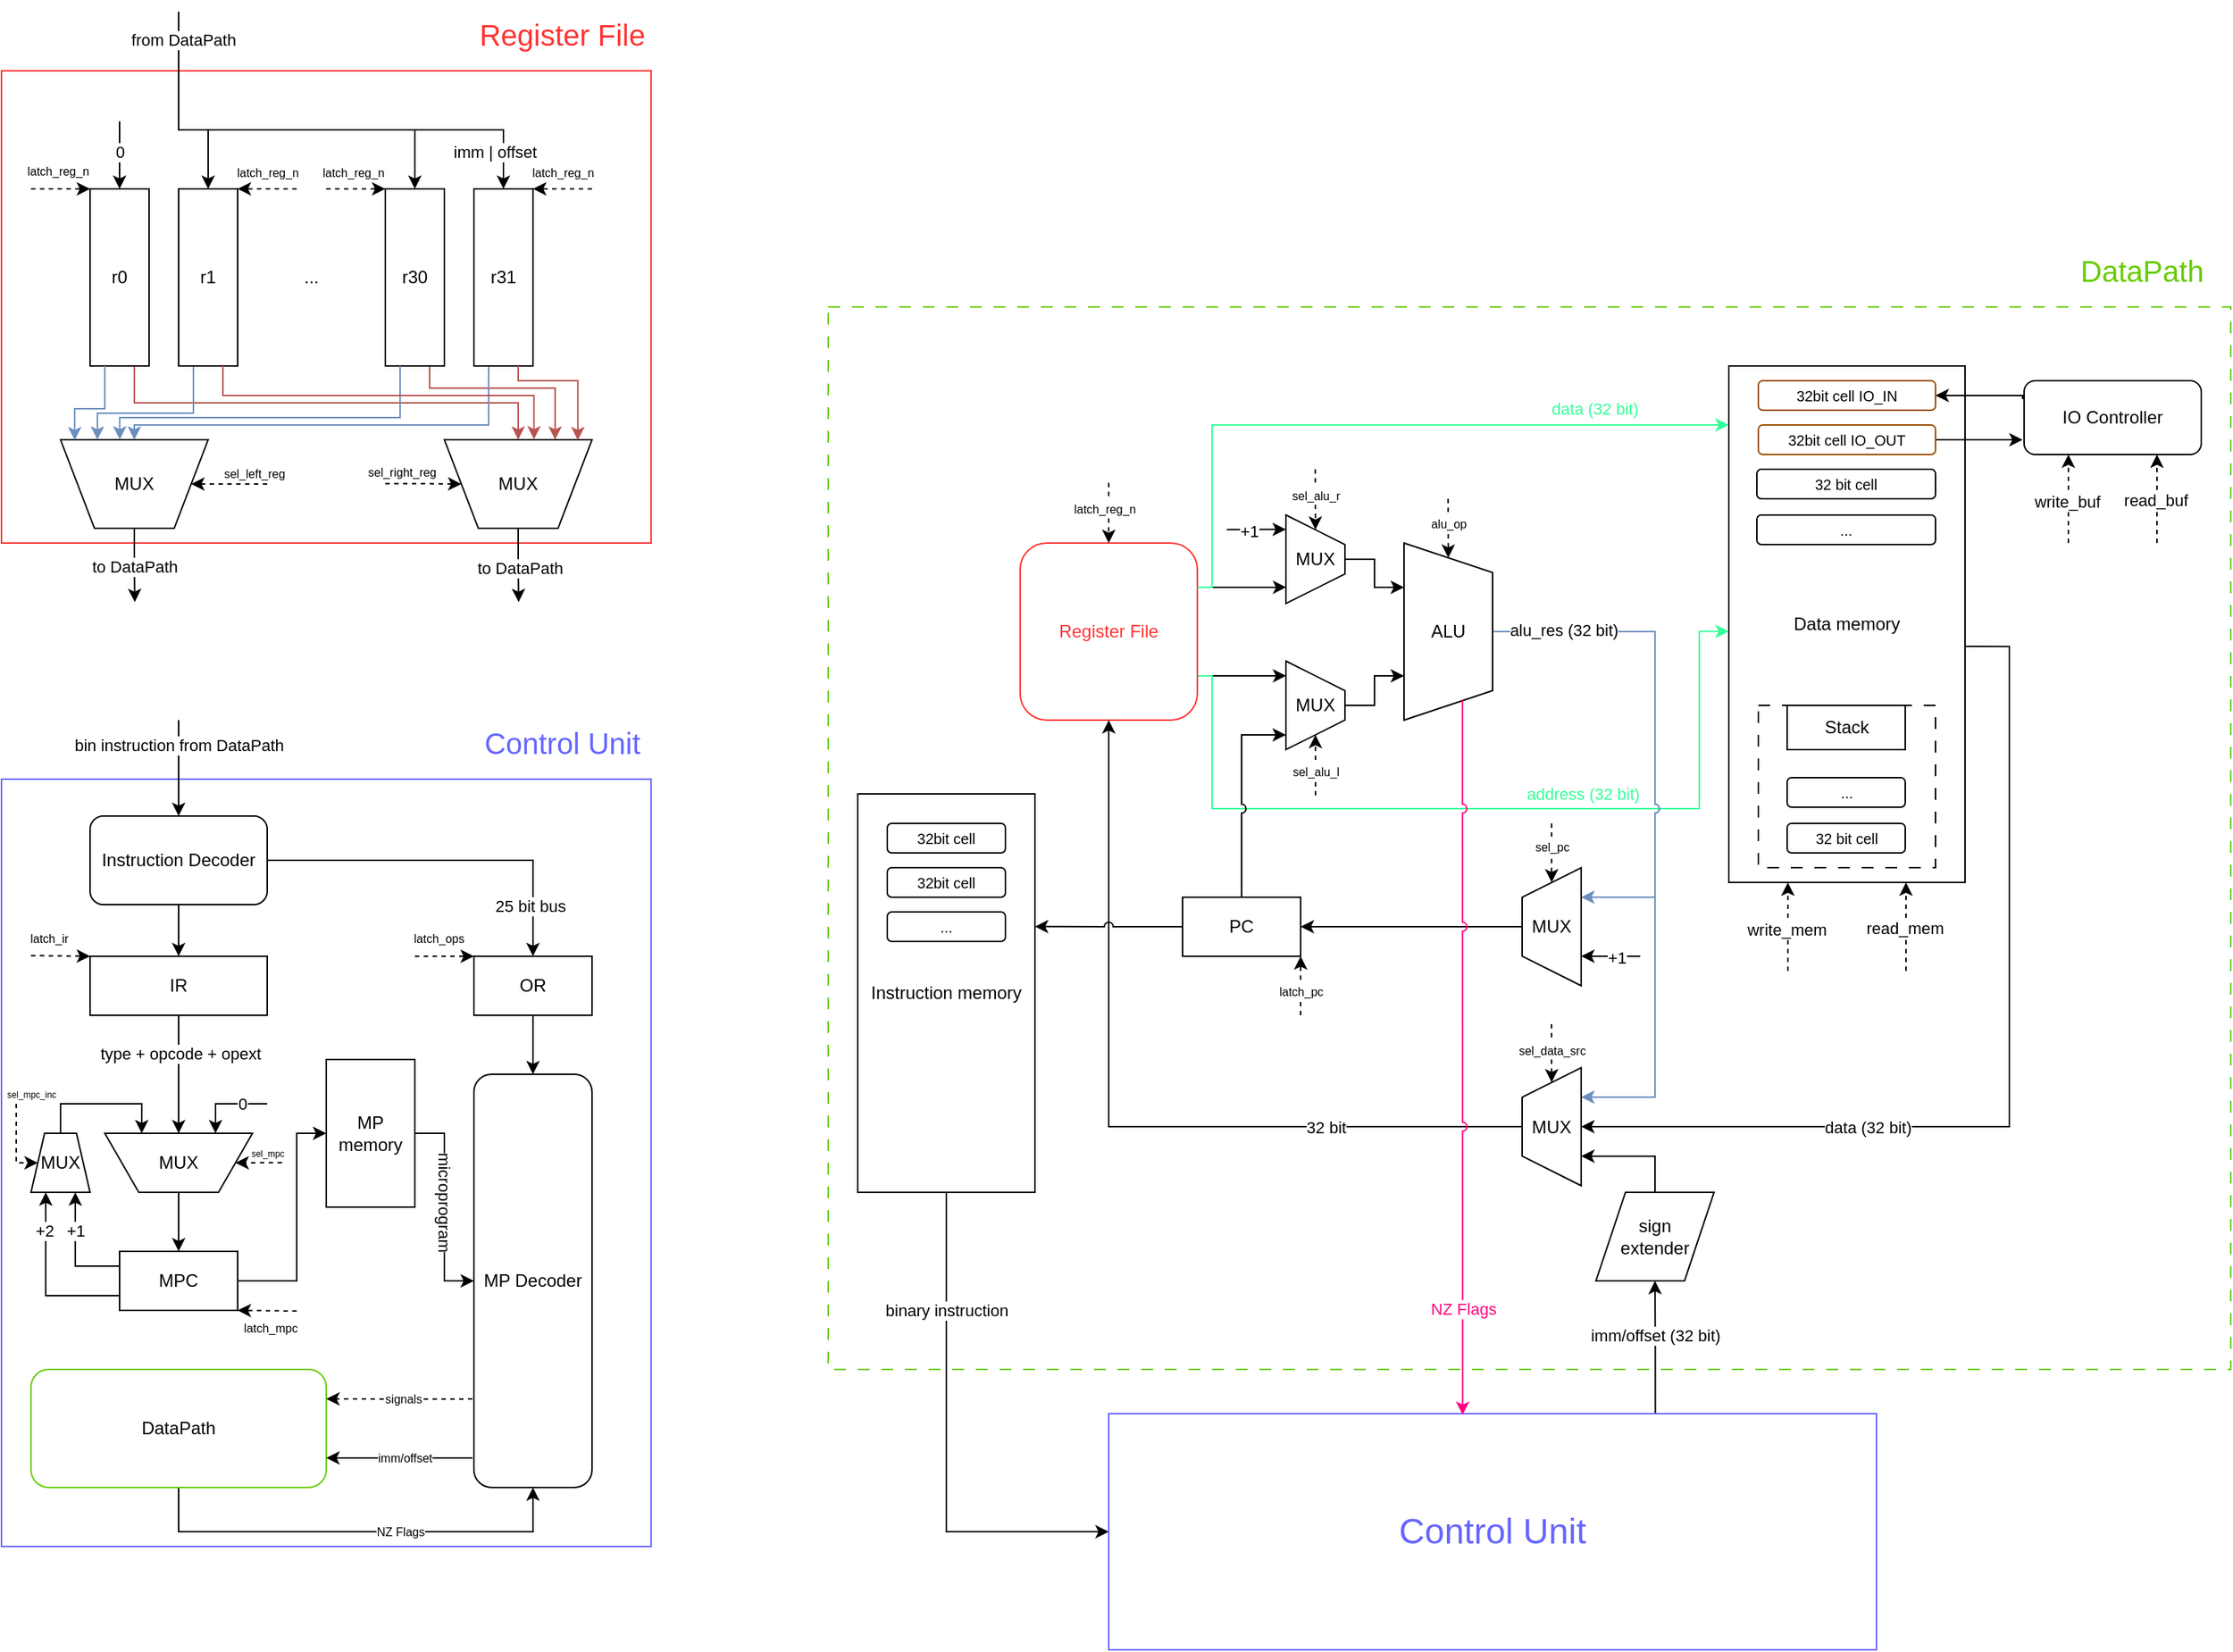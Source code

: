 <mxfile version="27.0.5">
  <diagram name="Страница — 1" id="z1fpUaOGZpdqGnygQPZb">
    <mxGraphModel dx="1226" dy="793" grid="1" gridSize="10" guides="1" tooltips="1" connect="1" arrows="1" fold="1" page="1" pageScale="1" pageWidth="827" pageHeight="1169" math="0" shadow="0">
      <root>
        <mxCell id="0" />
        <mxCell id="1" parent="0" />
        <mxCell id="oMzu2f3fphEvVEeA5ftE-1" value="" style="verticalLabelPosition=bottom;verticalAlign=top;html=1;shape=mxgraph.basic.rect;fillColor2=none;strokeWidth=1;size=30;indent=100;fillColor=none;strokeColor=#FF3333;movable=1;resizable=1;rotatable=1;deletable=1;editable=1;locked=0;connectable=1;" parent="1" vertex="1">
          <mxGeometry x="70" y="80" width="440" height="320" as="geometry" />
        </mxCell>
        <mxCell id="oMzu2f3fphEvVEeA5ftE-2" value="&lt;font style=&quot;font-size: 20px;&quot;&gt;Register File&lt;/font&gt;" style="text;html=1;align=center;verticalAlign=middle;whiteSpace=wrap;rounded=0;strokeColor=none;fontColor=#FF3333;" parent="1" vertex="1">
          <mxGeometry x="390" y="40" width="120" height="30" as="geometry" />
        </mxCell>
        <mxCell id="oMzu2f3fphEvVEeA5ftE-17" style="edgeStyle=orthogonalEdgeStyle;rounded=0;orthogonalLoop=1;jettySize=auto;html=1;entryX=0;entryY=0.5;entryDx=0;entryDy=0;" parent="1" source="oMzu2f3fphEvVEeA5ftE-1" target="oMzu2f3fphEvVEeA5ftE-3" edge="1">
          <mxGeometry relative="1" as="geometry">
            <Array as="points">
              <mxPoint x="160" y="110" />
              <mxPoint x="160" y="110" />
            </Array>
          </mxGeometry>
        </mxCell>
        <mxCell id="oMzu2f3fphEvVEeA5ftE-18" value="0" style="edgeLabel;html=1;align=center;verticalAlign=middle;resizable=0;points=[];" parent="oMzu2f3fphEvVEeA5ftE-17" vertex="1" connectable="0">
          <mxGeometry x="-0.134" relative="1" as="geometry">
            <mxPoint as="offset" />
          </mxGeometry>
        </mxCell>
        <mxCell id="oMzu2f3fphEvVEeA5ftE-34" style="edgeStyle=orthogonalEdgeStyle;rounded=0;orthogonalLoop=1;jettySize=auto;html=1;exitX=1;exitY=0.25;exitDx=0;exitDy=0;entryX=0.5;entryY=0;entryDx=0;entryDy=0;fillColor=#f8cecc;strokeColor=#b85450;" parent="1" source="oMzu2f3fphEvVEeA5ftE-3" target="oMzu2f3fphEvVEeA5ftE-7" edge="1">
          <mxGeometry relative="1" as="geometry">
            <Array as="points">
              <mxPoint x="160" y="305" />
              <mxPoint x="420" y="305" />
            </Array>
          </mxGeometry>
        </mxCell>
        <mxCell id="oMzu2f3fphEvVEeA5ftE-3" value="r0" style="rounded=0;whiteSpace=wrap;html=1;direction=south;" parent="1" vertex="1">
          <mxGeometry x="130" y="160" width="40" height="120" as="geometry" />
        </mxCell>
        <mxCell id="oMzu2f3fphEvVEeA5ftE-12" style="edgeStyle=orthogonalEdgeStyle;rounded=0;orthogonalLoop=1;jettySize=auto;html=1;entryX=0;entryY=0.5;entryDx=0;entryDy=0;" parent="1" target="oMzu2f3fphEvVEeA5ftE-4" edge="1">
          <mxGeometry relative="1" as="geometry">
            <mxPoint x="190" y="40" as="sourcePoint" />
            <Array as="points">
              <mxPoint x="190" y="120" />
              <mxPoint x="210" y="120" />
            </Array>
          </mxGeometry>
        </mxCell>
        <mxCell id="oMzu2f3fphEvVEeA5ftE-21" style="edgeStyle=orthogonalEdgeStyle;rounded=0;orthogonalLoop=1;jettySize=auto;html=1;exitX=1;exitY=0.75;exitDx=0;exitDy=0;entryX=0.25;entryY=0;entryDx=0;entryDy=0;fillColor=#dae8fc;strokeColor=#6c8ebf;" parent="1" source="oMzu2f3fphEvVEeA5ftE-4" target="oMzu2f3fphEvVEeA5ftE-6" edge="1">
          <mxGeometry relative="1" as="geometry">
            <mxPoint x="230" y="298" as="sourcePoint" />
            <mxPoint x="135" y="348" as="targetPoint" />
            <Array as="points">
              <mxPoint x="200" y="312" />
              <mxPoint x="135" y="312" />
            </Array>
          </mxGeometry>
        </mxCell>
        <mxCell id="oMzu2f3fphEvVEeA5ftE-4" value="r1" style="rounded=0;whiteSpace=wrap;html=1;direction=south;" parent="1" vertex="1">
          <mxGeometry x="190" y="160" width="40" height="120" as="geometry" />
        </mxCell>
        <mxCell id="oMzu2f3fphEvVEeA5ftE-13" style="edgeStyle=orthogonalEdgeStyle;rounded=0;orthogonalLoop=1;jettySize=auto;html=1;entryX=0;entryY=0.5;entryDx=0;entryDy=0;" parent="1" target="oMzu2f3fphEvVEeA5ftE-5" edge="1">
          <mxGeometry relative="1" as="geometry">
            <mxPoint x="190" y="40" as="sourcePoint" />
            <Array as="points">
              <mxPoint x="190" y="40" />
              <mxPoint x="190" y="120" />
              <mxPoint x="350" y="120" />
            </Array>
          </mxGeometry>
        </mxCell>
        <mxCell id="oMzu2f3fphEvVEeA5ftE-31" style="edgeStyle=orthogonalEdgeStyle;rounded=0;orthogonalLoop=1;jettySize=auto;html=1;exitX=1;exitY=0.25;exitDx=0;exitDy=0;entryX=0.75;entryY=0;entryDx=0;entryDy=0;fillColor=#f8cecc;strokeColor=#b85450;" parent="1" source="oMzu2f3fphEvVEeA5ftE-5" target="oMzu2f3fphEvVEeA5ftE-7" edge="1">
          <mxGeometry relative="1" as="geometry">
            <mxPoint x="350" y="275" as="sourcePoint" />
            <mxPoint x="445" y="325" as="targetPoint" />
            <Array as="points">
              <mxPoint x="360" y="295" />
              <mxPoint x="445" y="295" />
            </Array>
          </mxGeometry>
        </mxCell>
        <mxCell id="oMzu2f3fphEvVEeA5ftE-5" value="r30" style="rounded=0;whiteSpace=wrap;html=1;direction=south;" parent="1" vertex="1">
          <mxGeometry x="330" y="160" width="40" height="120" as="geometry" />
        </mxCell>
        <mxCell id="oMzu2f3fphEvVEeA5ftE-36" style="edgeStyle=orthogonalEdgeStyle;rounded=0;orthogonalLoop=1;jettySize=auto;html=1;exitX=0.5;exitY=1;exitDx=0;exitDy=0;" parent="1" source="oMzu2f3fphEvVEeA5ftE-6" edge="1">
          <mxGeometry relative="1" as="geometry">
            <mxPoint x="160.31" y="440" as="targetPoint" />
          </mxGeometry>
        </mxCell>
        <mxCell id="oMzu2f3fphEvVEeA5ftE-38" value="to DataPath" style="edgeLabel;html=1;align=center;verticalAlign=middle;resizable=0;points=[];" parent="oMzu2f3fphEvVEeA5ftE-36" vertex="1" connectable="0">
          <mxGeometry x="-0.131" relative="1" as="geometry">
            <mxPoint y="4" as="offset" />
          </mxGeometry>
        </mxCell>
        <mxCell id="oMzu2f3fphEvVEeA5ftE-40" style="edgeStyle=orthogonalEdgeStyle;rounded=0;orthogonalLoop=1;jettySize=auto;html=1;exitX=1;exitY=0.5;exitDx=0;exitDy=0;entryX=1;entryY=0.5;entryDx=0;entryDy=0;" parent="1" source="oMzu2f3fphEvVEeA5ftE-6" target="oMzu2f3fphEvVEeA5ftE-6" edge="1">
          <mxGeometry relative="1" as="geometry">
            <Array as="points" />
          </mxGeometry>
        </mxCell>
        <mxCell id="oMzu2f3fphEvVEeA5ftE-41" style="edgeStyle=orthogonalEdgeStyle;rounded=0;orthogonalLoop=1;jettySize=auto;html=1;exitX=0.409;exitY=0.875;exitDx=0;exitDy=0;entryX=1;entryY=0.5;entryDx=0;entryDy=0;exitPerimeter=0;dashed=1;" parent="1" source="oMzu2f3fphEvVEeA5ftE-1" target="oMzu2f3fphEvVEeA5ftE-6" edge="1">
          <mxGeometry relative="1" as="geometry">
            <mxPoint x="230" y="360" as="sourcePoint" />
            <Array as="points">
              <mxPoint x="230" y="360" />
              <mxPoint x="230" y="360" />
            </Array>
          </mxGeometry>
        </mxCell>
        <mxCell id="oMzu2f3fphEvVEeA5ftE-43" value="&lt;font style=&quot;font-size: 8px;&quot;&gt;sel_left_reg&lt;/font&gt;" style="edgeLabel;html=1;align=center;verticalAlign=middle;resizable=0;points=[];" parent="oMzu2f3fphEvVEeA5ftE-41" vertex="1" connectable="0">
          <mxGeometry x="-0.631" y="-2" relative="1" as="geometry">
            <mxPoint y="-6" as="offset" />
          </mxGeometry>
        </mxCell>
        <mxCell id="oMzu2f3fphEvVEeA5ftE-6" value="MUX" style="verticalLabelPosition=middle;verticalAlign=middle;html=1;shape=trapezoid;perimeter=trapezoidPerimeter;whiteSpace=wrap;size=0.23;arcSize=10;flipV=1;labelPosition=center;align=center;" parent="1" vertex="1">
          <mxGeometry x="110" y="330" width="100" height="60" as="geometry" />
        </mxCell>
        <mxCell id="oMzu2f3fphEvVEeA5ftE-37" style="edgeStyle=orthogonalEdgeStyle;rounded=0;orthogonalLoop=1;jettySize=auto;html=1;exitX=0.5;exitY=1;exitDx=0;exitDy=0;" parent="1" source="oMzu2f3fphEvVEeA5ftE-7" edge="1">
          <mxGeometry relative="1" as="geometry">
            <mxPoint x="420.31" y="440" as="targetPoint" />
          </mxGeometry>
        </mxCell>
        <mxCell id="oMzu2f3fphEvVEeA5ftE-39" value="to DataPath" style="edgeLabel;html=1;align=center;verticalAlign=middle;resizable=0;points=[];" parent="oMzu2f3fphEvVEeA5ftE-37" vertex="1" connectable="0">
          <mxGeometry x="-0.348" y="1" relative="1" as="geometry">
            <mxPoint y="10" as="offset" />
          </mxGeometry>
        </mxCell>
        <mxCell id="oMzu2f3fphEvVEeA5ftE-7" value="MUX" style="verticalLabelPosition=middle;verticalAlign=middle;html=1;shape=trapezoid;perimeter=trapezoidPerimeter;whiteSpace=wrap;size=0.23;arcSize=10;flipV=1;labelPosition=center;align=center;" parent="1" vertex="1">
          <mxGeometry x="370" y="330" width="100" height="60" as="geometry" />
        </mxCell>
        <mxCell id="oMzu2f3fphEvVEeA5ftE-8" value="..." style="text;html=1;align=center;verticalAlign=middle;whiteSpace=wrap;rounded=0;" parent="1" vertex="1">
          <mxGeometry x="260" y="200" width="40" height="40" as="geometry" />
        </mxCell>
        <mxCell id="oMzu2f3fphEvVEeA5ftE-16" style="edgeStyle=orthogonalEdgeStyle;rounded=0;orthogonalLoop=1;jettySize=auto;html=1;entryX=0;entryY=0.5;entryDx=0;entryDy=0;" parent="1" target="oMzu2f3fphEvVEeA5ftE-15" edge="1">
          <mxGeometry relative="1" as="geometry">
            <mxPoint x="190" y="40" as="sourcePoint" />
            <Array as="points">
              <mxPoint x="190" y="40" />
              <mxPoint x="190" y="120" />
              <mxPoint x="410" y="120" />
            </Array>
          </mxGeometry>
        </mxCell>
        <mxCell id="oMzu2f3fphEvVEeA5ftE-19" value="from DataPath" style="edgeLabel;html=1;align=center;verticalAlign=middle;resizable=0;points=[];" parent="oMzu2f3fphEvVEeA5ftE-16" vertex="1" connectable="0">
          <mxGeometry x="-0.889" y="3" relative="1" as="geometry">
            <mxPoint as="offset" />
          </mxGeometry>
        </mxCell>
        <mxCell id="oMzu2f3fphEvVEeA5ftE-35" value="imm | offset" style="edgeLabel;html=1;align=center;verticalAlign=middle;resizable=0;points=[];" parent="oMzu2f3fphEvVEeA5ftE-16" vertex="1" connectable="0">
          <mxGeometry x="0.858" y="1" relative="1" as="geometry">
            <mxPoint x="-7" y="-1" as="offset" />
          </mxGeometry>
        </mxCell>
        <mxCell id="oMzu2f3fphEvVEeA5ftE-23" style="edgeStyle=orthogonalEdgeStyle;rounded=0;orthogonalLoop=1;jettySize=auto;html=1;exitX=1;exitY=0.75;exitDx=0;exitDy=0;entryX=0.5;entryY=0;entryDx=0;entryDy=0;fillColor=#dae8fc;strokeColor=#6c8ebf;" parent="1" source="oMzu2f3fphEvVEeA5ftE-15" target="oMzu2f3fphEvVEeA5ftE-6" edge="1">
          <mxGeometry relative="1" as="geometry">
            <Array as="points">
              <mxPoint x="400" y="320" />
              <mxPoint x="160" y="320" />
            </Array>
          </mxGeometry>
        </mxCell>
        <mxCell id="oMzu2f3fphEvVEeA5ftE-15" value="r31" style="rounded=0;whiteSpace=wrap;html=1;direction=south;" parent="1" vertex="1">
          <mxGeometry x="390" y="160" width="40" height="120" as="geometry" />
        </mxCell>
        <mxCell id="oMzu2f3fphEvVEeA5ftE-20" style="edgeStyle=orthogonalEdgeStyle;rounded=0;orthogonalLoop=1;jettySize=auto;html=1;exitX=1;exitY=0.75;exitDx=0;exitDy=0;entryX=0.096;entryY=0.994;entryDx=0;entryDy=0;entryPerimeter=0;fillColor=#dae8fc;strokeColor=#6c8ebf;" parent="1" source="oMzu2f3fphEvVEeA5ftE-3" target="oMzu2f3fphEvVEeA5ftE-6" edge="1">
          <mxGeometry relative="1" as="geometry">
            <mxPoint x="170" y="299" as="sourcePoint" />
            <mxPoint x="119.8" y="349.48" as="targetPoint" />
            <Array as="points">
              <mxPoint x="140" y="309" />
              <mxPoint x="120" y="309" />
            </Array>
          </mxGeometry>
        </mxCell>
        <mxCell id="oMzu2f3fphEvVEeA5ftE-22" style="edgeStyle=orthogonalEdgeStyle;rounded=0;orthogonalLoop=1;jettySize=auto;html=1;entryX=0.401;entryY=1.003;entryDx=0;entryDy=0;entryPerimeter=0;fillColor=#dae8fc;strokeColor=#6c8ebf;" parent="1" target="oMzu2f3fphEvVEeA5ftE-6" edge="1">
          <mxGeometry relative="1" as="geometry">
            <mxPoint x="340" y="280" as="sourcePoint" />
            <mxPoint x="150.1" y="338" as="targetPoint" />
            <Array as="points">
              <mxPoint x="340" y="280" />
              <mxPoint x="340" y="315" />
              <mxPoint x="150" y="315" />
            </Array>
          </mxGeometry>
        </mxCell>
        <mxCell id="oMzu2f3fphEvVEeA5ftE-30" style="edgeStyle=orthogonalEdgeStyle;rounded=0;orthogonalLoop=1;jettySize=auto;html=1;exitX=1;exitY=0.25;exitDx=0;exitDy=0;entryX=0.904;entryY=0.994;entryDx=0;entryDy=0;entryPerimeter=0;fillColor=#f8cecc;strokeColor=#b85450;" parent="1" source="oMzu2f3fphEvVEeA5ftE-15" target="oMzu2f3fphEvVEeA5ftE-7" edge="1">
          <mxGeometry relative="1" as="geometry">
            <Array as="points">
              <mxPoint x="420" y="290" />
              <mxPoint x="460" y="290" />
            </Array>
          </mxGeometry>
        </mxCell>
        <mxCell id="oMzu2f3fphEvVEeA5ftE-33" style="edgeStyle=orthogonalEdgeStyle;rounded=0;orthogonalLoop=1;jettySize=auto;html=1;exitX=1;exitY=0.25;exitDx=0;exitDy=0;entryX=0.607;entryY=1.004;entryDx=0;entryDy=0;entryPerimeter=0;fillColor=#f8cecc;strokeColor=#b85450;" parent="1" source="oMzu2f3fphEvVEeA5ftE-4" edge="1">
          <mxGeometry relative="1" as="geometry">
            <mxPoint x="230" y="280.0" as="sourcePoint" />
            <mxPoint x="430.7" y="329.76" as="targetPoint" />
            <Array as="points">
              <mxPoint x="220" y="300" />
              <mxPoint x="431" y="300" />
            </Array>
          </mxGeometry>
        </mxCell>
        <mxCell id="oMzu2f3fphEvVEeA5ftE-42" style="edgeStyle=orthogonalEdgeStyle;rounded=0;orthogonalLoop=1;jettySize=auto;html=1;exitX=0;exitY=0.5;exitDx=0;exitDy=0;entryX=0;entryY=0.5;entryDx=0;entryDy=0;dashed=1;" parent="1" target="oMzu2f3fphEvVEeA5ftE-7" edge="1">
          <mxGeometry relative="1" as="geometry">
            <mxPoint x="330" y="359.8" as="sourcePoint" />
            <mxPoint x="381" y="359.8" as="targetPoint" />
            <Array as="points">
              <mxPoint x="360" y="360" />
            </Array>
          </mxGeometry>
        </mxCell>
        <mxCell id="oMzu2f3fphEvVEeA5ftE-44" value="&lt;font style=&quot;font-size: 8px;&quot;&gt;sel_right_reg&lt;/font&gt;" style="edgeLabel;html=1;align=center;verticalAlign=middle;resizable=0;points=[];" parent="oMzu2f3fphEvVEeA5ftE-42" vertex="1" connectable="0">
          <mxGeometry x="0.013" y="-2" relative="1" as="geometry">
            <mxPoint x="-15" y="-11" as="offset" />
          </mxGeometry>
        </mxCell>
        <mxCell id="oMzu2f3fphEvVEeA5ftE-46" value="" style="endArrow=classic;html=1;rounded=0;entryX=0;entryY=1;entryDx=0;entryDy=0;dashed=1;" parent="1" target="oMzu2f3fphEvVEeA5ftE-3" edge="1">
          <mxGeometry width="50" height="50" relative="1" as="geometry">
            <mxPoint x="90" y="160" as="sourcePoint" />
            <mxPoint x="130" y="160" as="targetPoint" />
          </mxGeometry>
        </mxCell>
        <mxCell id="oMzu2f3fphEvVEeA5ftE-47" value="&lt;font style=&quot;font-size: 8px;&quot;&gt;latch_reg_n&lt;/font&gt;" style="edgeLabel;html=1;align=center;verticalAlign=middle;resizable=0;points=[];" parent="oMzu2f3fphEvVEeA5ftE-46" vertex="1" connectable="0">
          <mxGeometry x="0.053" relative="1" as="geometry">
            <mxPoint x="-3" y="-13" as="offset" />
          </mxGeometry>
        </mxCell>
        <mxCell id="oMzu2f3fphEvVEeA5ftE-48" value="" style="endArrow=classic;html=1;rounded=0;dashed=1;entryX=0;entryY=0;entryDx=0;entryDy=0;" parent="1" target="oMzu2f3fphEvVEeA5ftE-4" edge="1">
          <mxGeometry width="50" height="50" relative="1" as="geometry">
            <mxPoint x="270" y="160" as="sourcePoint" />
            <mxPoint x="250" y="159.52" as="targetPoint" />
          </mxGeometry>
        </mxCell>
        <mxCell id="oMzu2f3fphEvVEeA5ftE-49" value="&lt;font style=&quot;font-size: 8px;&quot;&gt;latch_reg_n&lt;/font&gt;" style="edgeLabel;html=1;align=center;verticalAlign=middle;resizable=0;points=[];" parent="oMzu2f3fphEvVEeA5ftE-48" vertex="1" connectable="0">
          <mxGeometry x="0.053" relative="1" as="geometry">
            <mxPoint x="1" y="-12" as="offset" />
          </mxGeometry>
        </mxCell>
        <mxCell id="oMzu2f3fphEvVEeA5ftE-52" value="" style="endArrow=classic;html=1;rounded=0;entryX=0;entryY=1;entryDx=0;entryDy=0;dashed=1;" parent="1" target="oMzu2f3fphEvVEeA5ftE-5" edge="1">
          <mxGeometry width="50" height="50" relative="1" as="geometry">
            <mxPoint x="290" y="160" as="sourcePoint" />
            <mxPoint x="330" y="160" as="targetPoint" />
          </mxGeometry>
        </mxCell>
        <mxCell id="oMzu2f3fphEvVEeA5ftE-53" value="&lt;font style=&quot;font-size: 8px;&quot;&gt;latch_reg_n&lt;/font&gt;" style="edgeLabel;html=1;align=center;verticalAlign=middle;resizable=0;points=[];" parent="oMzu2f3fphEvVEeA5ftE-52" vertex="1" connectable="0">
          <mxGeometry x="0.053" relative="1" as="geometry">
            <mxPoint x="-3" y="-12" as="offset" />
          </mxGeometry>
        </mxCell>
        <mxCell id="oMzu2f3fphEvVEeA5ftE-54" value="" style="endArrow=classic;html=1;rounded=0;dashed=1;entryX=0;entryY=0;entryDx=0;entryDy=0;" parent="1" target="oMzu2f3fphEvVEeA5ftE-15" edge="1">
          <mxGeometry width="50" height="50" relative="1" as="geometry">
            <mxPoint x="470" y="160" as="sourcePoint" />
            <mxPoint x="430" y="160" as="targetPoint" />
          </mxGeometry>
        </mxCell>
        <mxCell id="oMzu2f3fphEvVEeA5ftE-55" value="&lt;font style=&quot;font-size: 8px;&quot;&gt;latch_reg_n&lt;/font&gt;" style="edgeLabel;html=1;align=center;verticalAlign=middle;resizable=0;points=[];" parent="oMzu2f3fphEvVEeA5ftE-54" vertex="1" connectable="0">
          <mxGeometry x="0.053" relative="1" as="geometry">
            <mxPoint x="1" y="-12" as="offset" />
          </mxGeometry>
        </mxCell>
        <mxCell id="oMzu2f3fphEvVEeA5ftE-56" value="" style="rounded=0;whiteSpace=wrap;html=1;fillColor=none;strokeColor=#6666FF;movable=1;resizable=1;rotatable=1;deletable=1;editable=1;locked=0;connectable=1;" parent="1" vertex="1">
          <mxGeometry x="70" y="560" width="440" height="520" as="geometry" />
        </mxCell>
        <mxCell id="oMzu2f3fphEvVEeA5ftE-57" value="&lt;font style=&quot;color: rgb(102, 102, 255); font-size: 20px;&quot;&gt;Control Unit&lt;/font&gt;" style="text;html=1;align=center;verticalAlign=middle;whiteSpace=wrap;rounded=0;" parent="1" vertex="1">
          <mxGeometry x="390" y="520" width="120" height="30" as="geometry" />
        </mxCell>
        <mxCell id="oMzu2f3fphEvVEeA5ftE-61" style="edgeStyle=orthogonalEdgeStyle;rounded=0;orthogonalLoop=1;jettySize=auto;html=1;exitX=1;exitY=0.5;exitDx=0;exitDy=0;entryX=0.5;entryY=0;entryDx=0;entryDy=0;" parent="1" source="oMzu2f3fphEvVEeA5ftE-58" target="oMzu2f3fphEvVEeA5ftE-60" edge="1">
          <mxGeometry relative="1" as="geometry" />
        </mxCell>
        <mxCell id="oMzu2f3fphEvVEeA5ftE-63" value="25 bit bus" style="edgeLabel;html=1;align=center;verticalAlign=middle;resizable=0;points=[];" parent="oMzu2f3fphEvVEeA5ftE-61" vertex="1" connectable="0">
          <mxGeometry x="0.176" y="-2" relative="1" as="geometry">
            <mxPoint x="34" y="29" as="offset" />
          </mxGeometry>
        </mxCell>
        <mxCell id="oMzu2f3fphEvVEeA5ftE-62" style="edgeStyle=orthogonalEdgeStyle;rounded=0;orthogonalLoop=1;jettySize=auto;html=1;exitX=0.5;exitY=1;exitDx=0;exitDy=0;entryX=0.5;entryY=0;entryDx=0;entryDy=0;" parent="1" source="oMzu2f3fphEvVEeA5ftE-58" target="oMzu2f3fphEvVEeA5ftE-59" edge="1">
          <mxGeometry relative="1" as="geometry" />
        </mxCell>
        <mxCell id="oMzu2f3fphEvVEeA5ftE-72" style="edgeStyle=orthogonalEdgeStyle;rounded=0;orthogonalLoop=1;jettySize=auto;html=1;exitX=0.5;exitY=0;exitDx=0;exitDy=0;entryX=0.5;entryY=0;entryDx=0;entryDy=0;" parent="1" target="oMzu2f3fphEvVEeA5ftE-58" edge="1">
          <mxGeometry relative="1" as="geometry">
            <mxPoint x="190" y="520" as="sourcePoint" />
            <Array as="points">
              <mxPoint x="190" y="560" />
              <mxPoint x="190" y="560" />
            </Array>
          </mxGeometry>
        </mxCell>
        <mxCell id="oMzu2f3fphEvVEeA5ftE-73" value="bin instruction from DataPath" style="edgeLabel;html=1;align=center;verticalAlign=middle;resizable=0;points=[];" parent="oMzu2f3fphEvVEeA5ftE-72" vertex="1" connectable="0">
          <mxGeometry x="-0.491" relative="1" as="geometry">
            <mxPoint as="offset" />
          </mxGeometry>
        </mxCell>
        <mxCell id="oMzu2f3fphEvVEeA5ftE-58" value="Instruction Decoder" style="rounded=1;whiteSpace=wrap;html=1;" parent="1" vertex="1">
          <mxGeometry x="130" y="585" width="120" height="60" as="geometry" />
        </mxCell>
        <mxCell id="oMzu2f3fphEvVEeA5ftE-67" style="edgeStyle=orthogonalEdgeStyle;rounded=0;orthogonalLoop=1;jettySize=auto;html=1;exitX=0.5;exitY=1;exitDx=0;exitDy=0;entryX=0.5;entryY=0;entryDx=0;entryDy=0;" parent="1" source="oMzu2f3fphEvVEeA5ftE-59" target="oMzu2f3fphEvVEeA5ftE-66" edge="1">
          <mxGeometry relative="1" as="geometry" />
        </mxCell>
        <mxCell id="oMzu2f3fphEvVEeA5ftE-68" value="type + opcode + opext" style="edgeLabel;html=1;align=center;verticalAlign=middle;resizable=0;points=[];" parent="oMzu2f3fphEvVEeA5ftE-67" vertex="1" connectable="0">
          <mxGeometry x="-0.036" y="1" relative="1" as="geometry">
            <mxPoint y="-13" as="offset" />
          </mxGeometry>
        </mxCell>
        <mxCell id="oMzu2f3fphEvVEeA5ftE-59" value="IR" style="rounded=0;whiteSpace=wrap;html=1;" parent="1" vertex="1">
          <mxGeometry x="130" y="680" width="120" height="40" as="geometry" />
        </mxCell>
        <mxCell id="oMzu2f3fphEvVEeA5ftE-88" style="edgeStyle=orthogonalEdgeStyle;rounded=0;orthogonalLoop=1;jettySize=auto;html=1;exitX=0.5;exitY=1;exitDx=0;exitDy=0;entryX=0.5;entryY=0;entryDx=0;entryDy=0;" parent="1" source="oMzu2f3fphEvVEeA5ftE-60" target="oMzu2f3fphEvVEeA5ftE-85" edge="1">
          <mxGeometry relative="1" as="geometry" />
        </mxCell>
        <mxCell id="oMzu2f3fphEvVEeA5ftE-60" value="OR" style="rounded=0;whiteSpace=wrap;html=1;" parent="1" vertex="1">
          <mxGeometry x="390" y="680" width="80" height="40" as="geometry" />
        </mxCell>
        <mxCell id="oMzu2f3fphEvVEeA5ftE-78" style="edgeStyle=orthogonalEdgeStyle;rounded=0;orthogonalLoop=1;jettySize=auto;html=1;exitX=0.5;exitY=1;exitDx=0;exitDy=0;entryX=0.5;entryY=0;entryDx=0;entryDy=0;" parent="1" source="oMzu2f3fphEvVEeA5ftE-66" target="oMzu2f3fphEvVEeA5ftE-77" edge="1">
          <mxGeometry relative="1" as="geometry" />
        </mxCell>
        <mxCell id="oMzu2f3fphEvVEeA5ftE-66" value="MUX" style="verticalLabelPosition=middle;verticalAlign=middle;html=1;shape=trapezoid;perimeter=trapezoidPerimeter;whiteSpace=wrap;size=0.23;arcSize=10;flipV=1;labelPosition=center;align=center;" parent="1" vertex="1">
          <mxGeometry x="140" y="800" width="100" height="40" as="geometry" />
        </mxCell>
        <mxCell id="oMzu2f3fphEvVEeA5ftE-70" value="" style="endArrow=classic;html=1;rounded=0;entryX=0.75;entryY=0;entryDx=0;entryDy=0;edgeStyle=orthogonalEdgeStyle;" parent="1" target="oMzu2f3fphEvVEeA5ftE-66" edge="1">
          <mxGeometry width="50" height="50" relative="1" as="geometry">
            <mxPoint x="250" y="780" as="sourcePoint" />
            <mxPoint x="305" y="790" as="targetPoint" />
            <Array as="points">
              <mxPoint x="250" y="780" />
              <mxPoint x="215" y="780" />
            </Array>
          </mxGeometry>
        </mxCell>
        <mxCell id="oMzu2f3fphEvVEeA5ftE-71" value="0" style="edgeLabel;html=1;align=center;verticalAlign=middle;resizable=0;points=[];" parent="oMzu2f3fphEvVEeA5ftE-70" vertex="1" connectable="0">
          <mxGeometry x="-0.36" relative="1" as="geometry">
            <mxPoint as="offset" />
          </mxGeometry>
        </mxCell>
        <mxCell id="oMzu2f3fphEvVEeA5ftE-94" style="edgeStyle=orthogonalEdgeStyle;rounded=0;orthogonalLoop=1;jettySize=auto;html=1;exitX=0.5;exitY=1;exitDx=0;exitDy=0;entryX=0.5;entryY=1;entryDx=0;entryDy=0;" parent="1" source="oMzu2f3fphEvVEeA5ftE-74" target="oMzu2f3fphEvVEeA5ftE-85" edge="1">
          <mxGeometry relative="1" as="geometry">
            <Array as="points">
              <mxPoint x="190" y="1070" />
              <mxPoint x="430" y="1070" />
            </Array>
          </mxGeometry>
        </mxCell>
        <mxCell id="oMzu2f3fphEvVEeA5ftE-95" value="&lt;font style=&quot;font-size: 8px;&quot;&gt;NZ Flags&lt;/font&gt;" style="edgeLabel;html=1;align=center;verticalAlign=middle;resizable=0;points=[];" parent="oMzu2f3fphEvVEeA5ftE-94" vertex="1" connectable="0">
          <mxGeometry x="0.158" y="1" relative="1" as="geometry">
            <mxPoint x="6" as="offset" />
          </mxGeometry>
        </mxCell>
        <mxCell id="oMzu2f3fphEvVEeA5ftE-74" value="DataPath" style="rounded=1;whiteSpace=wrap;html=1;strokeColor=#66CC00;" parent="1" vertex="1">
          <mxGeometry x="90" y="960" width="200" height="80" as="geometry" />
        </mxCell>
        <mxCell id="oMzu2f3fphEvVEeA5ftE-76" style="edgeStyle=orthogonalEdgeStyle;rounded=0;orthogonalLoop=1;jettySize=auto;html=1;exitX=0.5;exitY=0;exitDx=0;exitDy=0;entryX=0.25;entryY=0;entryDx=0;entryDy=0;" parent="1" source="oMzu2f3fphEvVEeA5ftE-75" target="oMzu2f3fphEvVEeA5ftE-66" edge="1">
          <mxGeometry relative="1" as="geometry" />
        </mxCell>
        <mxCell id="oMzu2f3fphEvVEeA5ftE-75" value="MUX" style="verticalLabelPosition=middle;verticalAlign=middle;html=1;shape=trapezoid;perimeter=trapezoidPerimeter;whiteSpace=wrap;size=0.23;arcSize=10;flipV=0;labelPosition=center;align=center;" parent="1" vertex="1">
          <mxGeometry x="90" y="800" width="40" height="40" as="geometry" />
        </mxCell>
        <mxCell id="oMzu2f3fphEvVEeA5ftE-79" style="edgeStyle=orthogonalEdgeStyle;rounded=0;orthogonalLoop=1;jettySize=auto;html=1;exitX=0;exitY=0.25;exitDx=0;exitDy=0;entryX=0.75;entryY=1;entryDx=0;entryDy=0;" parent="1" source="oMzu2f3fphEvVEeA5ftE-77" target="oMzu2f3fphEvVEeA5ftE-75" edge="1">
          <mxGeometry relative="1" as="geometry" />
        </mxCell>
        <mxCell id="oMzu2f3fphEvVEeA5ftE-81" value="+1" style="edgeLabel;html=1;align=center;verticalAlign=middle;resizable=0;points=[];" parent="oMzu2f3fphEvVEeA5ftE-79" vertex="1" connectable="0">
          <mxGeometry x="-0.451" relative="1" as="geometry">
            <mxPoint x="-8" y="-24" as="offset" />
          </mxGeometry>
        </mxCell>
        <mxCell id="oMzu2f3fphEvVEeA5ftE-80" style="edgeStyle=orthogonalEdgeStyle;rounded=0;orthogonalLoop=1;jettySize=auto;html=1;exitX=0;exitY=0.75;exitDx=0;exitDy=0;entryX=0.25;entryY=1;entryDx=0;entryDy=0;" parent="1" source="oMzu2f3fphEvVEeA5ftE-77" target="oMzu2f3fphEvVEeA5ftE-75" edge="1">
          <mxGeometry relative="1" as="geometry" />
        </mxCell>
        <mxCell id="oMzu2f3fphEvVEeA5ftE-82" value="+2" style="edgeLabel;html=1;align=center;verticalAlign=middle;resizable=0;points=[];" parent="oMzu2f3fphEvVEeA5ftE-80" vertex="1" connectable="0">
          <mxGeometry x="-0.37" relative="1" as="geometry">
            <mxPoint x="-13" y="-44" as="offset" />
          </mxGeometry>
        </mxCell>
        <mxCell id="oMzu2f3fphEvVEeA5ftE-84" style="edgeStyle=orthogonalEdgeStyle;rounded=0;orthogonalLoop=1;jettySize=auto;html=1;exitX=1;exitY=0.5;exitDx=0;exitDy=0;entryX=0;entryY=0.5;entryDx=0;entryDy=0;" parent="1" source="oMzu2f3fphEvVEeA5ftE-77" target="oMzu2f3fphEvVEeA5ftE-83" edge="1">
          <mxGeometry relative="1" as="geometry">
            <Array as="points">
              <mxPoint x="270" y="900" />
              <mxPoint x="270" y="800" />
            </Array>
          </mxGeometry>
        </mxCell>
        <mxCell id="oMzu2f3fphEvVEeA5ftE-77" value="MPC" style="rounded=0;whiteSpace=wrap;html=1;" parent="1" vertex="1">
          <mxGeometry x="150" y="880" width="80" height="40" as="geometry" />
        </mxCell>
        <mxCell id="oMzu2f3fphEvVEeA5ftE-86" style="edgeStyle=orthogonalEdgeStyle;rounded=0;orthogonalLoop=1;jettySize=auto;html=1;exitX=1;exitY=0.5;exitDx=0;exitDy=0;entryX=0;entryY=0.5;entryDx=0;entryDy=0;" parent="1" source="oMzu2f3fphEvVEeA5ftE-83" target="oMzu2f3fphEvVEeA5ftE-85" edge="1">
          <mxGeometry relative="1" as="geometry">
            <Array as="points">
              <mxPoint x="370" y="800" />
              <mxPoint x="370" y="900" />
            </Array>
          </mxGeometry>
        </mxCell>
        <mxCell id="oMzu2f3fphEvVEeA5ftE-87" value="&lt;font&gt;microprogram&lt;/font&gt;" style="edgeLabel;html=1;align=center;verticalAlign=middle;resizable=0;points=[];rotation=90;" parent="oMzu2f3fphEvVEeA5ftE-86" vertex="1" connectable="0">
          <mxGeometry x="-0.312" y="1" relative="1" as="geometry">
            <mxPoint x="-1" y="18" as="offset" />
          </mxGeometry>
        </mxCell>
        <mxCell id="oMzu2f3fphEvVEeA5ftE-83" value="MP memory" style="rounded=0;whiteSpace=wrap;html=1;" parent="1" vertex="1">
          <mxGeometry x="290" y="750" width="60" height="100" as="geometry" />
        </mxCell>
        <mxCell id="oMzu2f3fphEvVEeA5ftE-85" value="MP Decoder" style="rounded=1;whiteSpace=wrap;html=1;" parent="1" vertex="1">
          <mxGeometry x="390" y="760" width="80" height="280" as="geometry" />
        </mxCell>
        <mxCell id="oMzu2f3fphEvVEeA5ftE-96" style="edgeStyle=orthogonalEdgeStyle;rounded=0;orthogonalLoop=1;jettySize=auto;html=1;exitX=-0.013;exitY=0.777;exitDx=0;exitDy=0;entryX=1;entryY=0.25;entryDx=0;entryDy=0;exitPerimeter=0;dashed=1;" parent="1" edge="1">
          <mxGeometry relative="1" as="geometry">
            <mxPoint x="388.96" y="980.06" as="sourcePoint" />
            <mxPoint x="290" y="980" as="targetPoint" />
            <Array as="points">
              <mxPoint x="340" y="980" />
            </Array>
          </mxGeometry>
        </mxCell>
        <mxCell id="oMzu2f3fphEvVEeA5ftE-99" value="&lt;font style=&quot;font-size: 8px;&quot;&gt;signals&lt;/font&gt;" style="edgeLabel;html=1;align=center;verticalAlign=middle;resizable=0;points=[];" parent="oMzu2f3fphEvVEeA5ftE-96" vertex="1" connectable="0">
          <mxGeometry x="-0.009" y="-3" relative="1" as="geometry">
            <mxPoint x="2" y="2" as="offset" />
          </mxGeometry>
        </mxCell>
        <mxCell id="oMzu2f3fphEvVEeA5ftE-98" style="edgeStyle=orthogonalEdgeStyle;rounded=0;orthogonalLoop=1;jettySize=auto;html=1;exitX=-0.013;exitY=0.777;exitDx=0;exitDy=0;entryX=1;entryY=0.25;entryDx=0;entryDy=0;exitPerimeter=0;" parent="1" edge="1">
          <mxGeometry relative="1" as="geometry">
            <mxPoint x="389" y="1020" as="sourcePoint" />
            <mxPoint x="290" y="1020" as="targetPoint" />
          </mxGeometry>
        </mxCell>
        <mxCell id="oMzu2f3fphEvVEeA5ftE-101" value="&lt;span style=&quot;font-size: 8px;&quot;&gt;imm/offset&lt;/span&gt;" style="edgeLabel;html=1;align=center;verticalAlign=middle;resizable=0;points=[];" parent="oMzu2f3fphEvVEeA5ftE-98" vertex="1" connectable="0">
          <mxGeometry x="-0.057" y="-1" relative="1" as="geometry">
            <mxPoint as="offset" />
          </mxGeometry>
        </mxCell>
        <mxCell id="oMzu2f3fphEvVEeA5ftE-104" value="" style="endArrow=classic;html=1;rounded=0;dashed=1;entryX=1;entryY=0.5;entryDx=0;entryDy=0;" parent="1" target="oMzu2f3fphEvVEeA5ftE-66" edge="1">
          <mxGeometry width="50" height="50" relative="1" as="geometry">
            <mxPoint x="260" y="819.86" as="sourcePoint" />
            <mxPoint x="230" y="819.86" as="targetPoint" />
          </mxGeometry>
        </mxCell>
        <mxCell id="oMzu2f3fphEvVEeA5ftE-105" value="&lt;font style=&quot;font-size: 6px;&quot;&gt;sel_mpc&lt;/font&gt;" style="edgeLabel;html=1;align=center;verticalAlign=middle;resizable=0;points=[];" parent="oMzu2f3fphEvVEeA5ftE-104" vertex="1" connectable="0">
          <mxGeometry x="-0.274" relative="1" as="geometry">
            <mxPoint x="1" y="-8" as="offset" />
          </mxGeometry>
        </mxCell>
        <mxCell id="oMzu2f3fphEvVEeA5ftE-106" value="" style="endArrow=classic;html=1;rounded=0;dashed=1;edgeStyle=orthogonalEdgeStyle;entryX=0;entryY=0.5;entryDx=0;entryDy=0;" parent="1" target="oMzu2f3fphEvVEeA5ftE-75" edge="1">
          <mxGeometry width="50" height="50" relative="1" as="geometry">
            <mxPoint x="80" y="780" as="sourcePoint" />
            <mxPoint x="94" y="820" as="targetPoint" />
            <Array as="points">
              <mxPoint x="80" y="780" />
              <mxPoint x="80" y="820" />
            </Array>
          </mxGeometry>
        </mxCell>
        <mxCell id="oMzu2f3fphEvVEeA5ftE-107" value="&lt;font style=&quot;font-size: 6px;&quot;&gt;sel_mpc_inc&lt;/font&gt;" style="edgeLabel;html=1;align=center;verticalAlign=middle;resizable=0;points=[];" parent="oMzu2f3fphEvVEeA5ftE-106" vertex="1" connectable="0">
          <mxGeometry x="-0.274" relative="1" as="geometry">
            <mxPoint x="10" y="-28" as="offset" />
          </mxGeometry>
        </mxCell>
        <mxCell id="oMzu2f3fphEvVEeA5ftE-108" value="" style="rounded=0;whiteSpace=wrap;html=1;fillColor=none;dashed=1;dashPattern=8 8;strokeColor=#66CC00;movable=0;resizable=0;rotatable=0;deletable=0;editable=0;locked=1;connectable=0;" parent="1" vertex="1">
          <mxGeometry x="630" y="240" width="950" height="720" as="geometry" />
        </mxCell>
        <mxCell id="oMzu2f3fphEvVEeA5ftE-109" value="&lt;font style=&quot;color: rgb(102, 204, 0); font-size: 20px;&quot;&gt;DataPath&lt;/font&gt;" style="text;html=1;align=center;verticalAlign=middle;whiteSpace=wrap;rounded=0;" parent="1" vertex="1">
          <mxGeometry x="1460" y="200" width="120" height="30" as="geometry" />
        </mxCell>
        <mxCell id="oMzu2f3fphEvVEeA5ftE-185" style="edgeStyle=orthogonalEdgeStyle;rounded=0;orthogonalLoop=1;jettySize=auto;html=1;exitX=0.712;exitY=0.005;exitDx=0;exitDy=0;exitPerimeter=0;entryX=0.5;entryY=1;entryDx=0;entryDy=0;" parent="1" source="oMzu2f3fphEvVEeA5ftE-110" target="j9AMeiG-CyfgLosaFZG3-1" edge="1">
          <mxGeometry relative="1" as="geometry">
            <mxPoint x="1030" y="910" as="sourcePoint" />
            <Array as="points" />
            <mxPoint x="1190" y="920" as="targetPoint" />
          </mxGeometry>
        </mxCell>
        <mxCell id="oMzu2f3fphEvVEeA5ftE-186" value="imm/offset (32 bit)" style="edgeLabel;html=1;align=center;verticalAlign=middle;resizable=0;points=[];rotation=0;" parent="oMzu2f3fphEvVEeA5ftE-185" vertex="1" connectable="0">
          <mxGeometry x="-0.533" y="5" relative="1" as="geometry">
            <mxPoint x="5" y="-33" as="offset" />
          </mxGeometry>
        </mxCell>
        <mxCell id="oMzu2f3fphEvVEeA5ftE-110" value="&lt;font style=&quot;color: rgb(102, 102, 255); font-size: 24px;&quot;&gt;Control Unit&lt;/font&gt;" style="rounded=0;whiteSpace=wrap;html=1;strokeColor=#6666FF;" parent="1" vertex="1">
          <mxGeometry x="820" y="990" width="520" height="160" as="geometry" />
        </mxCell>
        <mxCell id="oMzu2f3fphEvVEeA5ftE-124" style="edgeStyle=orthogonalEdgeStyle;rounded=0;orthogonalLoop=1;jettySize=auto;html=1;exitX=0.5;exitY=1;exitDx=0;exitDy=0;entryX=0;entryY=0.5;entryDx=0;entryDy=0;" parent="1" source="oMzu2f3fphEvVEeA5ftE-111" target="oMzu2f3fphEvVEeA5ftE-110" edge="1">
          <mxGeometry relative="1" as="geometry">
            <mxPoint x="1060" y="1000" as="targetPoint" />
            <Array as="points">
              <mxPoint x="710" y="1070" />
            </Array>
          </mxGeometry>
        </mxCell>
        <mxCell id="oMzu2f3fphEvVEeA5ftE-125" value="binary instruction" style="edgeLabel;html=1;align=center;verticalAlign=middle;resizable=0;points=[];" parent="oMzu2f3fphEvVEeA5ftE-124" vertex="1" connectable="0">
          <mxGeometry x="-0.356" y="-2" relative="1" as="geometry">
            <mxPoint x="2" y="-30" as="offset" />
          </mxGeometry>
        </mxCell>
        <mxCell id="oMzu2f3fphEvVEeA5ftE-111" value="Instruction memory" style="rounded=0;whiteSpace=wrap;html=1;fillColor=none;movable=1;resizable=1;rotatable=1;deletable=1;editable=1;locked=0;connectable=1;" parent="1" vertex="1">
          <mxGeometry x="650" y="570" width="120" height="270" as="geometry" />
        </mxCell>
        <mxCell id="oMzu2f3fphEvVEeA5ftE-112" value="&lt;font style=&quot;font-size: 10px;&quot;&gt;32bit cell&lt;/font&gt;" style="rounded=1;whiteSpace=wrap;html=1;" parent="1" vertex="1">
          <mxGeometry x="670" y="590" width="80" height="20" as="geometry" />
        </mxCell>
        <mxCell id="oMzu2f3fphEvVEeA5ftE-113" value="&lt;font style=&quot;font-size: 10px;&quot;&gt;32bit cell&lt;/font&gt;" style="rounded=1;whiteSpace=wrap;html=1;" parent="1" vertex="1">
          <mxGeometry x="670" y="620" width="80" height="20" as="geometry" />
        </mxCell>
        <mxCell id="oMzu2f3fphEvVEeA5ftE-121" value="" style="rounded=0;whiteSpace=wrap;html=1;fillColor=none;dashed=1;dashPattern=8 8;" parent="1" vertex="1">
          <mxGeometry x="1260" y="510" width="120" height="110" as="geometry" />
        </mxCell>
        <mxCell id="oMzu2f3fphEvVEeA5ftE-123" value="Stack" style="text;html=1;align=center;verticalAlign=middle;whiteSpace=wrap;rounded=0;strokeColor=default;" parent="1" vertex="1">
          <mxGeometry x="1279.5" y="510" width="80" height="30" as="geometry" />
        </mxCell>
        <mxCell id="oMzu2f3fphEvVEeA5ftE-120" value="&lt;font style=&quot;font-size: 10px;&quot;&gt;32 bit cell&lt;/font&gt;" style="rounded=1;whiteSpace=wrap;html=1;" parent="1" vertex="1">
          <mxGeometry x="1279.5" y="590" width="80" height="20" as="geometry" />
        </mxCell>
        <mxCell id="oMzu2f3fphEvVEeA5ftE-188" style="edgeStyle=orthogonalEdgeStyle;rounded=0;orthogonalLoop=1;jettySize=auto;html=1;entryX=0.5;entryY=1;entryDx=0;entryDy=0;exitX=1;exitY=0.543;exitDx=0;exitDy=0;exitPerimeter=0;" parent="1" source="oMzu2f3fphEvVEeA5ftE-126" target="oMzu2f3fphEvVEeA5ftE-181" edge="1">
          <mxGeometry relative="1" as="geometry">
            <mxPoint x="1410" y="470" as="sourcePoint" />
            <Array as="points">
              <mxPoint x="1430" y="470" />
              <mxPoint x="1430" y="796" />
            </Array>
          </mxGeometry>
        </mxCell>
        <mxCell id="oMzu2f3fphEvVEeA5ftE-189" value="data (32 bit)" style="edgeLabel;html=1;align=center;verticalAlign=middle;resizable=0;points=[];" parent="oMzu2f3fphEvVEeA5ftE-188" vertex="1" connectable="0">
          <mxGeometry x="0.279" y="1" relative="1" as="geometry">
            <mxPoint x="-39" y="-1" as="offset" />
          </mxGeometry>
        </mxCell>
        <mxCell id="oMzu2f3fphEvVEeA5ftE-126" value="Data memory" style="rounded=0;whiteSpace=wrap;html=1;fillColor=none;movable=1;resizable=1;rotatable=1;deletable=1;editable=1;locked=0;connectable=1;" parent="1" vertex="1">
          <mxGeometry x="1240" y="280" width="160" height="350" as="geometry" />
        </mxCell>
        <mxCell id="oMzu2f3fphEvVEeA5ftE-127" value="&lt;font style=&quot;font-size: 10px;&quot;&gt;32bit cell IO_IN&lt;/font&gt;" style="rounded=1;whiteSpace=wrap;html=1;strokeColor=#994C00;" parent="1" vertex="1">
          <mxGeometry x="1260" y="290" width="120" height="20" as="geometry" />
        </mxCell>
        <mxCell id="oMzu2f3fphEvVEeA5ftE-135" style="edgeStyle=orthogonalEdgeStyle;rounded=0;orthogonalLoop=1;jettySize=auto;html=1;exitX=1;exitY=0.5;exitDx=0;exitDy=0;" parent="1" source="oMzu2f3fphEvVEeA5ftE-128" edge="1">
          <mxGeometry relative="1" as="geometry">
            <mxPoint x="1439" y="330" as="targetPoint" />
          </mxGeometry>
        </mxCell>
        <mxCell id="oMzu2f3fphEvVEeA5ftE-128" value="&lt;font style=&quot;font-size: 10px;&quot;&gt;32bit cell IO_OUT&lt;/font&gt;" style="rounded=1;whiteSpace=wrap;html=1;strokeColor=#994C00;" parent="1" vertex="1">
          <mxGeometry x="1260" y="320" width="120" height="20" as="geometry" />
        </mxCell>
        <mxCell id="oMzu2f3fphEvVEeA5ftE-131" value="&lt;font style=&quot;font-size: 10px;&quot;&gt;32 bit cell&lt;/font&gt;" style="rounded=1;whiteSpace=wrap;html=1;" parent="1" vertex="1">
          <mxGeometry x="1259" y="350" width="121" height="20" as="geometry" />
        </mxCell>
        <mxCell id="oMzu2f3fphEvVEeA5ftE-133" style="edgeStyle=orthogonalEdgeStyle;rounded=0;orthogonalLoop=1;jettySize=auto;html=1;exitX=0;exitY=0.25;exitDx=0;exitDy=0;entryX=1;entryY=0.5;entryDx=0;entryDy=0;" parent="1" target="oMzu2f3fphEvVEeA5ftE-127" edge="1">
          <mxGeometry relative="1" as="geometry">
            <mxPoint x="1439" y="302.5" as="sourcePoint" />
            <Array as="points">
              <mxPoint x="1439" y="303" />
              <mxPoint x="1439" y="300" />
            </Array>
          </mxGeometry>
        </mxCell>
        <mxCell id="oMzu2f3fphEvVEeA5ftE-132" value="IO Controller" style="rounded=1;whiteSpace=wrap;html=1;" parent="1" vertex="1">
          <mxGeometry x="1440" y="290" width="120" height="50" as="geometry" />
        </mxCell>
        <mxCell id="oMzu2f3fphEvVEeA5ftE-136" value="" style="endArrow=classic;html=1;rounded=0;entryX=0.25;entryY=1;entryDx=0;entryDy=0;dashed=1;" parent="1" target="oMzu2f3fphEvVEeA5ftE-132" edge="1">
          <mxGeometry width="50" height="50" relative="1" as="geometry">
            <mxPoint x="1470" y="400" as="sourcePoint" />
            <mxPoint x="1480" y="350" as="targetPoint" />
          </mxGeometry>
        </mxCell>
        <mxCell id="oMzu2f3fphEvVEeA5ftE-137" value="write_buf" style="edgeLabel;html=1;align=center;verticalAlign=middle;resizable=0;points=[];" parent="oMzu2f3fphEvVEeA5ftE-136" vertex="1" connectable="0">
          <mxGeometry x="0.051" y="1" relative="1" as="geometry">
            <mxPoint y="3" as="offset" />
          </mxGeometry>
        </mxCell>
        <mxCell id="oMzu2f3fphEvVEeA5ftE-141" value="" style="endArrow=classic;html=1;rounded=0;entryX=0.75;entryY=1;entryDx=0;entryDy=0;dashed=1;" parent="1" target="oMzu2f3fphEvVEeA5ftE-132" edge="1">
          <mxGeometry width="50" height="50" relative="1" as="geometry">
            <mxPoint x="1530" y="400" as="sourcePoint" />
            <mxPoint x="1539.81" y="340" as="targetPoint" />
          </mxGeometry>
        </mxCell>
        <mxCell id="oMzu2f3fphEvVEeA5ftE-142" value="read_buf" style="edgeLabel;html=1;align=center;verticalAlign=middle;resizable=0;points=[];" parent="oMzu2f3fphEvVEeA5ftE-141" vertex="1" connectable="0">
          <mxGeometry x="0.051" y="1" relative="1" as="geometry">
            <mxPoint y="2" as="offset" />
          </mxGeometry>
        </mxCell>
        <mxCell id="oMzu2f3fphEvVEeA5ftE-143" value="" style="endArrow=classic;html=1;rounded=0;entryX=0.25;entryY=1;entryDx=0;entryDy=0;dashed=1;" parent="1" edge="1" target="oMzu2f3fphEvVEeA5ftE-126">
          <mxGeometry width="50" height="50" relative="1" as="geometry">
            <mxPoint x="1280" y="690" as="sourcePoint" />
            <mxPoint x="1280" y="630" as="targetPoint" />
          </mxGeometry>
        </mxCell>
        <mxCell id="oMzu2f3fphEvVEeA5ftE-144" value="write_mem" style="edgeLabel;html=1;align=center;verticalAlign=middle;resizable=0;points=[];" parent="oMzu2f3fphEvVEeA5ftE-143" vertex="1" connectable="0">
          <mxGeometry x="0.051" y="1" relative="1" as="geometry">
            <mxPoint y="3" as="offset" />
          </mxGeometry>
        </mxCell>
        <mxCell id="oMzu2f3fphEvVEeA5ftE-145" value="" style="endArrow=classic;html=1;rounded=0;entryX=0.75;entryY=1;entryDx=0;entryDy=0;dashed=1;" parent="1" edge="1" target="oMzu2f3fphEvVEeA5ftE-126">
          <mxGeometry width="50" height="50" relative="1" as="geometry">
            <mxPoint x="1360" y="690" as="sourcePoint" />
            <mxPoint x="1360" y="630" as="targetPoint" />
          </mxGeometry>
        </mxCell>
        <mxCell id="oMzu2f3fphEvVEeA5ftE-146" value="read_mem" style="edgeLabel;html=1;align=center;verticalAlign=middle;resizable=0;points=[];" parent="oMzu2f3fphEvVEeA5ftE-145" vertex="1" connectable="0">
          <mxGeometry x="0.051" y="1" relative="1" as="geometry">
            <mxPoint y="2" as="offset" />
          </mxGeometry>
        </mxCell>
        <mxCell id="oMzu2f3fphEvVEeA5ftE-147" value="&lt;font style=&quot;font-size: 10px;&quot;&gt;...&lt;/font&gt;" style="rounded=1;whiteSpace=wrap;html=1;" parent="1" vertex="1">
          <mxGeometry x="1259" y="381" width="121" height="20" as="geometry" />
        </mxCell>
        <mxCell id="oMzu2f3fphEvVEeA5ftE-149" value="&lt;span style=&quot;font-size: 10px;&quot;&gt;...&lt;/span&gt;" style="rounded=1;whiteSpace=wrap;html=1;" parent="1" vertex="1">
          <mxGeometry x="1279.5" y="559" width="80" height="20" as="geometry" />
        </mxCell>
        <mxCell id="oMzu2f3fphEvVEeA5ftE-150" value="&lt;span style=&quot;font-size: 10px;&quot;&gt;...&lt;/span&gt;" style="rounded=1;whiteSpace=wrap;html=1;" parent="1" vertex="1">
          <mxGeometry x="670" y="650" width="80" height="20" as="geometry" />
        </mxCell>
        <mxCell id="oMzu2f3fphEvVEeA5ftE-160" style="edgeStyle=orthogonalEdgeStyle;rounded=0;orthogonalLoop=1;jettySize=auto;html=1;exitX=1;exitY=0.75;exitDx=0;exitDy=0;entryX=0.166;entryY=0.995;entryDx=0;entryDy=0;entryPerimeter=0;" parent="1" source="oMzu2f3fphEvVEeA5ftE-151" target="oMzu2f3fphEvVEeA5ftE-154" edge="1">
          <mxGeometry relative="1" as="geometry">
            <mxPoint x="880" y="490" as="targetPoint" />
          </mxGeometry>
        </mxCell>
        <mxCell id="oMzu2f3fphEvVEeA5ftE-163" style="edgeStyle=orthogonalEdgeStyle;rounded=0;orthogonalLoop=1;jettySize=auto;html=1;exitX=1;exitY=0.75;exitDx=0;exitDy=0;strokeColor=#33FF99;entryX=0;entryY=0.514;entryDx=0;entryDy=0;entryPerimeter=0;" parent="1" source="oMzu2f3fphEvVEeA5ftE-151" target="oMzu2f3fphEvVEeA5ftE-126" edge="1">
          <mxGeometry relative="1" as="geometry">
            <Array as="points">
              <mxPoint x="890" y="490" />
              <mxPoint x="890" y="580" />
              <mxPoint x="1220" y="580" />
              <mxPoint x="1220" y="460" />
            </Array>
            <mxPoint x="1230" y="450" as="targetPoint" />
          </mxGeometry>
        </mxCell>
        <mxCell id="oMzu2f3fphEvVEeA5ftE-164" value="&lt;font style=&quot;color: rgb(51, 255, 153);&quot;&gt;address (32 bit)&lt;/font&gt;" style="edgeLabel;html=1;align=center;verticalAlign=middle;resizable=0;points=[];" parent="oMzu2f3fphEvVEeA5ftE-163" vertex="1" connectable="0">
          <mxGeometry x="-0.105" relative="1" as="geometry">
            <mxPoint x="96" y="-10" as="offset" />
          </mxGeometry>
        </mxCell>
        <mxCell id="oMzu2f3fphEvVEeA5ftE-151" value="&lt;font style=&quot;color: rgb(255, 51, 51);&quot;&gt;Register File&lt;/font&gt;" style="rounded=1;whiteSpace=wrap;html=1;strokeColor=#FF3333;" parent="1" vertex="1">
          <mxGeometry x="760" y="400" width="120" height="120" as="geometry" />
        </mxCell>
        <mxCell id="oMzu2f3fphEvVEeA5ftE-190" style="edgeStyle=orthogonalEdgeStyle;rounded=0;orthogonalLoop=1;jettySize=auto;html=1;exitX=0.5;exitY=0;exitDx=0;exitDy=0;entryX=0.75;entryY=1;entryDx=0;entryDy=0;jumpStyle=arc;fillColor=#dae8fc;strokeColor=#6C8EBF;" parent="1" source="oMzu2f3fphEvVEeA5ftE-152" target="oMzu2f3fphEvVEeA5ftE-181" edge="1">
          <mxGeometry relative="1" as="geometry">
            <Array as="points">
              <mxPoint x="1190" y="460" />
              <mxPoint x="1190" y="775" />
            </Array>
          </mxGeometry>
        </mxCell>
        <mxCell id="oMzu2f3fphEvVEeA5ftE-197" style="edgeStyle=orthogonalEdgeStyle;rounded=0;orthogonalLoop=1;jettySize=auto;html=1;exitX=0.5;exitY=0;exitDx=0;exitDy=0;strokeColor=#6C8EBF;jumpStyle=arc;entryX=0.75;entryY=1;entryDx=0;entryDy=0;" parent="1" source="oMzu2f3fphEvVEeA5ftE-152" target="oMzu2f3fphEvVEeA5ftE-198" edge="1">
          <mxGeometry relative="1" as="geometry">
            <mxPoint x="790" y="620" as="targetPoint" />
            <Array as="points">
              <mxPoint x="1190" y="460" />
              <mxPoint x="1190" y="640" />
            </Array>
          </mxGeometry>
        </mxCell>
        <mxCell id="oMzu2f3fphEvVEeA5ftE-206" value="alu_res (32 bit)" style="edgeLabel;html=1;align=center;verticalAlign=middle;resizable=0;points=[];" parent="oMzu2f3fphEvVEeA5ftE-197" vertex="1" connectable="0">
          <mxGeometry x="-0.72" y="1" relative="1" as="geometry">
            <mxPoint as="offset" />
          </mxGeometry>
        </mxCell>
        <mxCell id="oMzu2f3fphEvVEeA5ftE-152" value="ALU" style="shape=trapezoid;perimeter=trapezoidPerimeter;whiteSpace=wrap;html=1;fixedSize=1;direction=south;" parent="1" vertex="1">
          <mxGeometry x="1020" y="400" width="60" height="120" as="geometry" />
        </mxCell>
        <mxCell id="oMzu2f3fphEvVEeA5ftE-155" style="edgeStyle=orthogonalEdgeStyle;rounded=0;orthogonalLoop=1;jettySize=auto;html=1;exitX=0.5;exitY=0;exitDx=0;exitDy=0;entryX=0.25;entryY=1;entryDx=0;entryDy=0;" parent="1" source="oMzu2f3fphEvVEeA5ftE-153" target="oMzu2f3fphEvVEeA5ftE-152" edge="1">
          <mxGeometry relative="1" as="geometry" />
        </mxCell>
        <mxCell id="oMzu2f3fphEvVEeA5ftE-153" value="MUX" style="shape=trapezoid;perimeter=trapezoidPerimeter;whiteSpace=wrap;html=1;fixedSize=1;direction=south;" parent="1" vertex="1">
          <mxGeometry x="940" y="381" width="40" height="60" as="geometry" />
        </mxCell>
        <mxCell id="oMzu2f3fphEvVEeA5ftE-156" style="edgeStyle=orthogonalEdgeStyle;rounded=0;orthogonalLoop=1;jettySize=auto;html=1;exitX=0.5;exitY=0;exitDx=0;exitDy=0;entryX=0.75;entryY=1;entryDx=0;entryDy=0;" parent="1" source="oMzu2f3fphEvVEeA5ftE-154" target="oMzu2f3fphEvVEeA5ftE-152" edge="1">
          <mxGeometry relative="1" as="geometry" />
        </mxCell>
        <mxCell id="oMzu2f3fphEvVEeA5ftE-154" value="MUX" style="shape=trapezoid;perimeter=trapezoidPerimeter;whiteSpace=wrap;html=1;fixedSize=1;direction=south;" parent="1" vertex="1">
          <mxGeometry x="940" y="480" width="40" height="60" as="geometry" />
        </mxCell>
        <mxCell id="oMzu2f3fphEvVEeA5ftE-157" value="" style="endArrow=classic;html=1;rounded=0;entryX=0.163;entryY=1;entryDx=0;entryDy=0;entryPerimeter=0;" parent="1" target="oMzu2f3fphEvVEeA5ftE-153" edge="1">
          <mxGeometry width="50" height="50" relative="1" as="geometry">
            <mxPoint x="900" y="390.85" as="sourcePoint" />
            <mxPoint x="940" y="390.7" as="targetPoint" />
          </mxGeometry>
        </mxCell>
        <mxCell id="oMzu2f3fphEvVEeA5ftE-158" value="+1" style="edgeLabel;html=1;align=center;verticalAlign=middle;resizable=0;points=[];" parent="oMzu2f3fphEvVEeA5ftE-157" vertex="1" connectable="0">
          <mxGeometry x="-0.257" y="2" relative="1" as="geometry">
            <mxPoint y="3" as="offset" />
          </mxGeometry>
        </mxCell>
        <mxCell id="oMzu2f3fphEvVEeA5ftE-159" style="edgeStyle=orthogonalEdgeStyle;rounded=0;orthogonalLoop=1;jettySize=auto;html=1;exitX=1;exitY=0.25;exitDx=0;exitDy=0;entryX=0.816;entryY=0.994;entryDx=0;entryDy=0;entryPerimeter=0;" parent="1" source="oMzu2f3fphEvVEeA5ftE-151" target="oMzu2f3fphEvVEeA5ftE-153" edge="1">
          <mxGeometry relative="1" as="geometry" />
        </mxCell>
        <mxCell id="oMzu2f3fphEvVEeA5ftE-161" style="edgeStyle=orthogonalEdgeStyle;rounded=0;orthogonalLoop=1;jettySize=auto;html=1;exitX=1;exitY=0.25;exitDx=0;exitDy=0;strokeColor=#33FF99;entryX=0;entryY=0.114;entryDx=0;entryDy=0;entryPerimeter=0;" parent="1" source="oMzu2f3fphEvVEeA5ftE-151" target="oMzu2f3fphEvVEeA5ftE-126" edge="1">
          <mxGeometry relative="1" as="geometry">
            <Array as="points">
              <mxPoint x="890" y="430" />
              <mxPoint x="890" y="320" />
              <mxPoint x="1230" y="320" />
            </Array>
            <mxPoint x="1240" y="320" as="targetPoint" />
          </mxGeometry>
        </mxCell>
        <mxCell id="oMzu2f3fphEvVEeA5ftE-162" value="&lt;font style=&quot;color: rgb(51, 255, 153);&quot;&gt;data (32 bit)&lt;/font&gt;" style="edgeLabel;html=1;align=center;verticalAlign=middle;resizable=0;points=[];" parent="oMzu2f3fphEvVEeA5ftE-161" vertex="1" connectable="0">
          <mxGeometry x="0.081" relative="1" as="geometry">
            <mxPoint x="125" y="-11" as="offset" />
          </mxGeometry>
        </mxCell>
        <mxCell id="oMzu2f3fphEvVEeA5ftE-165" value="" style="endArrow=classic;html=1;rounded=0;entryX=0;entryY=0;entryDx=0;entryDy=0;dashed=1;" parent="1" target="oMzu2f3fphEvVEeA5ftE-59" edge="1">
          <mxGeometry width="50" height="50" relative="1" as="geometry">
            <mxPoint x="90" y="679.57" as="sourcePoint" />
            <mxPoint x="130" y="679.57" as="targetPoint" />
          </mxGeometry>
        </mxCell>
        <mxCell id="oMzu2f3fphEvVEeA5ftE-166" value="&lt;font style=&quot;font-size: 8px;&quot;&gt;latch_ir&lt;/font&gt;" style="edgeLabel;html=1;align=center;verticalAlign=middle;resizable=0;points=[];" parent="oMzu2f3fphEvVEeA5ftE-165" vertex="1" connectable="0">
          <mxGeometry x="0.053" relative="1" as="geometry">
            <mxPoint x="-9" y="-13" as="offset" />
          </mxGeometry>
        </mxCell>
        <mxCell id="oMzu2f3fphEvVEeA5ftE-167" value="" style="endArrow=classic;html=1;rounded=0;entryX=0;entryY=0;entryDx=0;entryDy=0;dashed=1;" parent="1" target="oMzu2f3fphEvVEeA5ftE-60" edge="1">
          <mxGeometry width="50" height="50" relative="1" as="geometry">
            <mxPoint x="350" y="680.0" as="sourcePoint" />
            <mxPoint x="390" y="680.43" as="targetPoint" />
          </mxGeometry>
        </mxCell>
        <mxCell id="oMzu2f3fphEvVEeA5ftE-168" value="&lt;font style=&quot;font-size: 8px;&quot;&gt;latch_ops&lt;/font&gt;" style="edgeLabel;html=1;align=center;verticalAlign=middle;resizable=0;points=[];" parent="oMzu2f3fphEvVEeA5ftE-167" vertex="1" connectable="0">
          <mxGeometry x="0.053" relative="1" as="geometry">
            <mxPoint x="-5" y="-13" as="offset" />
          </mxGeometry>
        </mxCell>
        <mxCell id="oMzu2f3fphEvVEeA5ftE-169" value="" style="endArrow=classic;html=1;rounded=0;entryX=1;entryY=1;entryDx=0;entryDy=0;dashed=1;" parent="1" target="oMzu2f3fphEvVEeA5ftE-77" edge="1">
          <mxGeometry width="50" height="50" relative="1" as="geometry">
            <mxPoint x="270" y="920.43" as="sourcePoint" />
            <mxPoint x="230" y="920" as="targetPoint" />
          </mxGeometry>
        </mxCell>
        <mxCell id="oMzu2f3fphEvVEeA5ftE-170" value="&lt;font style=&quot;font-size: 8px;&quot;&gt;latch_mpc&lt;/font&gt;" style="edgeLabel;html=1;align=center;verticalAlign=middle;resizable=0;points=[];" parent="oMzu2f3fphEvVEeA5ftE-169" vertex="1" connectable="0">
          <mxGeometry x="0.053" relative="1" as="geometry">
            <mxPoint x="3" y="11" as="offset" />
          </mxGeometry>
        </mxCell>
        <mxCell id="oMzu2f3fphEvVEeA5ftE-171" value="" style="endArrow=classic;html=1;rounded=0;dashed=1;entryX=0.5;entryY=0;entryDx=0;entryDy=0;" parent="1" target="oMzu2f3fphEvVEeA5ftE-151" edge="1">
          <mxGeometry width="50" height="50" relative="1" as="geometry">
            <mxPoint x="820" y="359.28" as="sourcePoint" />
            <mxPoint x="820.04" y="400" as="targetPoint" />
          </mxGeometry>
        </mxCell>
        <mxCell id="oMzu2f3fphEvVEeA5ftE-172" value="&lt;font style=&quot;font-size: 8px;&quot;&gt;latch_reg_n&lt;/font&gt;" style="edgeLabel;html=1;align=center;verticalAlign=middle;resizable=0;points=[];" parent="oMzu2f3fphEvVEeA5ftE-171" vertex="1" connectable="0">
          <mxGeometry x="0.053" relative="1" as="geometry">
            <mxPoint x="-3" y="-5" as="offset" />
          </mxGeometry>
        </mxCell>
        <mxCell id="oMzu2f3fphEvVEeA5ftE-175" value="" style="endArrow=classic;html=1;rounded=0;dashed=1;entryX=0;entryY=0.5;entryDx=0;entryDy=0;" parent="1" target="oMzu2f3fphEvVEeA5ftE-153" edge="1">
          <mxGeometry width="50" height="50" relative="1" as="geometry">
            <mxPoint x="959.85" y="350" as="sourcePoint" />
            <mxPoint x="959.85" y="391" as="targetPoint" />
          </mxGeometry>
        </mxCell>
        <mxCell id="oMzu2f3fphEvVEeA5ftE-176" value="&lt;font style=&quot;font-size: 8px;&quot;&gt;sel_alu_r&lt;/font&gt;" style="edgeLabel;html=1;align=center;verticalAlign=middle;resizable=0;points=[];" parent="oMzu2f3fphEvVEeA5ftE-175" vertex="1" connectable="0">
          <mxGeometry x="0.053" relative="1" as="geometry">
            <mxPoint y="-5" as="offset" />
          </mxGeometry>
        </mxCell>
        <mxCell id="oMzu2f3fphEvVEeA5ftE-177" value="" style="endArrow=classic;html=1;rounded=0;dashed=1;entryX=1;entryY=0.5;entryDx=0;entryDy=0;" parent="1" target="oMzu2f3fphEvVEeA5ftE-154" edge="1">
          <mxGeometry width="50" height="50" relative="1" as="geometry">
            <mxPoint x="960.08" y="571" as="sourcePoint" />
            <mxPoint x="959.93" y="530" as="targetPoint" />
          </mxGeometry>
        </mxCell>
        <mxCell id="oMzu2f3fphEvVEeA5ftE-178" value="&lt;font style=&quot;font-size: 8px;&quot;&gt;sel_alu_l&lt;/font&gt;" style="edgeLabel;html=1;align=center;verticalAlign=middle;resizable=0;points=[];" parent="oMzu2f3fphEvVEeA5ftE-177" vertex="1" connectable="0">
          <mxGeometry x="0.053" relative="1" as="geometry">
            <mxPoint y="4" as="offset" />
          </mxGeometry>
        </mxCell>
        <mxCell id="oMzu2f3fphEvVEeA5ftE-179" value="" style="endArrow=classic;html=1;rounded=0;dashed=1;entryX=0;entryY=0.5;entryDx=0;entryDy=0;" parent="1" target="oMzu2f3fphEvVEeA5ftE-152" edge="1">
          <mxGeometry width="50" height="50" relative="1" as="geometry">
            <mxPoint x="1049.82" y="370" as="sourcePoint" />
            <mxPoint x="1049.97" y="411" as="targetPoint" />
          </mxGeometry>
        </mxCell>
        <mxCell id="oMzu2f3fphEvVEeA5ftE-180" value="&lt;font style=&quot;font-size: 8px;&quot;&gt;alu_op&lt;/font&gt;" style="edgeLabel;html=1;align=center;verticalAlign=middle;resizable=0;points=[];" parent="oMzu2f3fphEvVEeA5ftE-179" vertex="1" connectable="0">
          <mxGeometry x="0.053" relative="1" as="geometry">
            <mxPoint y="-5" as="offset" />
          </mxGeometry>
        </mxCell>
        <mxCell id="oMzu2f3fphEvVEeA5ftE-182" style="edgeStyle=orthogonalEdgeStyle;rounded=0;orthogonalLoop=1;jettySize=auto;html=1;exitX=0.5;exitY=0;exitDx=0;exitDy=0;entryX=0.5;entryY=1;entryDx=0;entryDy=0;" parent="1" source="oMzu2f3fphEvVEeA5ftE-181" target="oMzu2f3fphEvVEeA5ftE-151" edge="1">
          <mxGeometry relative="1" as="geometry">
            <Array as="points">
              <mxPoint x="820" y="795" />
            </Array>
          </mxGeometry>
        </mxCell>
        <mxCell id="oMzu2f3fphEvVEeA5ftE-187" value="32 bit" style="edgeLabel;html=1;align=center;verticalAlign=middle;resizable=0;points=[];" parent="oMzu2f3fphEvVEeA5ftE-182" vertex="1" connectable="0">
          <mxGeometry x="-0.519" relative="1" as="geometry">
            <mxPoint as="offset" />
          </mxGeometry>
        </mxCell>
        <mxCell id="oMzu2f3fphEvVEeA5ftE-181" value="MUX" style="shape=trapezoid;perimeter=trapezoidPerimeter;whiteSpace=wrap;html=1;fixedSize=1;direction=north;" parent="1" vertex="1">
          <mxGeometry x="1100" y="755.5" width="40" height="80" as="geometry" />
        </mxCell>
        <mxCell id="oMzu2f3fphEvVEeA5ftE-183" value="" style="endArrow=classic;html=1;rounded=0;dashed=1;entryX=1;entryY=0.5;entryDx=0;entryDy=0;" parent="1" target="oMzu2f3fphEvVEeA5ftE-181" edge="1">
          <mxGeometry width="50" height="50" relative="1" as="geometry">
            <mxPoint x="1119.92" y="726" as="sourcePoint" />
            <mxPoint x="1119.93" y="765" as="targetPoint" />
          </mxGeometry>
        </mxCell>
        <mxCell id="oMzu2f3fphEvVEeA5ftE-184" value="&lt;font style=&quot;font-size: 8px;&quot;&gt;sel_data_src&lt;/font&gt;" style="edgeLabel;html=1;align=center;verticalAlign=middle;resizable=0;points=[];" parent="oMzu2f3fphEvVEeA5ftE-183" vertex="1" connectable="0">
          <mxGeometry x="0.053" relative="1" as="geometry">
            <mxPoint y="-4" as="offset" />
          </mxGeometry>
        </mxCell>
        <mxCell id="oMzu2f3fphEvVEeA5ftE-196" style="edgeStyle=orthogonalEdgeStyle;rounded=0;orthogonalLoop=1;jettySize=auto;html=1;exitX=0.5;exitY=0;exitDx=0;exitDy=0;jumpStyle=arc;" parent="1" source="oMzu2f3fphEvVEeA5ftE-194" edge="1">
          <mxGeometry relative="1" as="geometry">
            <mxPoint x="940" y="530" as="targetPoint" />
            <Array as="points">
              <mxPoint x="910" y="640" />
              <mxPoint x="910" y="530" />
            </Array>
          </mxGeometry>
        </mxCell>
        <mxCell id="oMzu2f3fphEvVEeA5ftE-194" value="PC" style="rounded=0;whiteSpace=wrap;html=1;" parent="1" vertex="1">
          <mxGeometry x="870" y="640" width="80" height="40" as="geometry" />
        </mxCell>
        <mxCell id="oMzu2f3fphEvVEeA5ftE-201" style="edgeStyle=orthogonalEdgeStyle;rounded=0;orthogonalLoop=1;jettySize=auto;html=1;exitX=0.5;exitY=0;exitDx=0;exitDy=0;entryX=1;entryY=0.5;entryDx=0;entryDy=0;" parent="1" source="oMzu2f3fphEvVEeA5ftE-198" target="oMzu2f3fphEvVEeA5ftE-194" edge="1">
          <mxGeometry relative="1" as="geometry" />
        </mxCell>
        <mxCell id="oMzu2f3fphEvVEeA5ftE-198" value="MUX" style="shape=trapezoid;perimeter=trapezoidPerimeter;whiteSpace=wrap;html=1;fixedSize=1;direction=north;" parent="1" vertex="1">
          <mxGeometry x="1100" y="620" width="40" height="80" as="geometry" />
        </mxCell>
        <mxCell id="oMzu2f3fphEvVEeA5ftE-199" value="" style="endArrow=classic;html=1;rounded=0;dashed=1;entryX=1;entryY=0.5;entryDx=0;entryDy=0;" parent="1" target="oMzu2f3fphEvVEeA5ftE-198" edge="1">
          <mxGeometry width="50" height="50" relative="1" as="geometry">
            <mxPoint x="1120" y="590" as="sourcePoint" />
            <mxPoint x="1119.82" y="630.0" as="targetPoint" />
          </mxGeometry>
        </mxCell>
        <mxCell id="oMzu2f3fphEvVEeA5ftE-200" value="&lt;font style=&quot;font-size: 8px;&quot;&gt;sel_pc&lt;/font&gt;" style="edgeLabel;html=1;align=center;verticalAlign=middle;resizable=0;points=[];" parent="oMzu2f3fphEvVEeA5ftE-199" vertex="1" connectable="0">
          <mxGeometry x="0.053" relative="1" as="geometry">
            <mxPoint y="-6" as="offset" />
          </mxGeometry>
        </mxCell>
        <mxCell id="oMzu2f3fphEvVEeA5ftE-202" value="" style="endArrow=classic;html=1;rounded=0;entryX=0.25;entryY=1;entryDx=0;entryDy=0;" parent="1" target="oMzu2f3fphEvVEeA5ftE-198" edge="1">
          <mxGeometry width="50" height="50" relative="1" as="geometry">
            <mxPoint x="1180" y="680" as="sourcePoint" />
            <mxPoint x="1141" y="680.0" as="targetPoint" />
          </mxGeometry>
        </mxCell>
        <mxCell id="oMzu2f3fphEvVEeA5ftE-203" value="+1" style="edgeLabel;html=1;align=center;verticalAlign=middle;resizable=0;points=[];" parent="oMzu2f3fphEvVEeA5ftE-202" vertex="1" connectable="0">
          <mxGeometry x="-0.257" y="2" relative="1" as="geometry">
            <mxPoint x="-1" y="-1" as="offset" />
          </mxGeometry>
        </mxCell>
        <mxCell id="oMzu2f3fphEvVEeA5ftE-207" style="edgeStyle=orthogonalEdgeStyle;rounded=0;orthogonalLoop=1;jettySize=auto;html=1;exitX=0.889;exitY=0.34;exitDx=0;exitDy=0;jumpStyle=arc;entryX=0.461;entryY=0.005;entryDx=0;entryDy=0;entryPerimeter=0;strokeColor=#FF0080;exitPerimeter=0;" parent="1" source="oMzu2f3fphEvVEeA5ftE-152" target="oMzu2f3fphEvVEeA5ftE-110" edge="1">
          <mxGeometry relative="1" as="geometry">
            <mxPoint x="1061.858" y="506.474" as="sourcePoint" />
            <mxPoint x="1060.04" y="920.0" as="targetPoint" />
            <Array as="points" />
          </mxGeometry>
        </mxCell>
        <mxCell id="oMzu2f3fphEvVEeA5ftE-208" value="&lt;font style=&quot;color: rgb(255, 0, 128);&quot;&gt;NZ Flags&lt;/font&gt;" style="edgeLabel;html=1;align=center;verticalAlign=middle;resizable=0;points=[];rotation=0;" parent="oMzu2f3fphEvVEeA5ftE-207" vertex="1" connectable="0">
          <mxGeometry x="0.53" y="1" relative="1" as="geometry">
            <mxPoint x="-1" y="42" as="offset" />
          </mxGeometry>
        </mxCell>
        <mxCell id="oMzu2f3fphEvVEeA5ftE-209" style="edgeStyle=orthogonalEdgeStyle;rounded=0;orthogonalLoop=1;jettySize=auto;html=1;exitX=0;exitY=0.5;exitDx=0;exitDy=0;jumpStyle=arc;entryX=1;entryY=0.333;entryDx=0;entryDy=0;entryPerimeter=0;" parent="1" source="oMzu2f3fphEvVEeA5ftE-194" target="oMzu2f3fphEvVEeA5ftE-111" edge="1">
          <mxGeometry relative="1" as="geometry">
            <mxPoint x="780" y="660" as="targetPoint" />
          </mxGeometry>
        </mxCell>
        <mxCell id="oMzu2f3fphEvVEeA5ftE-210" value="" style="endArrow=classic;html=1;rounded=0;dashed=1;entryX=1;entryY=0.5;entryDx=0;entryDy=0;" parent="1" edge="1">
          <mxGeometry width="50" height="50" relative="1" as="geometry">
            <mxPoint x="950" y="720" as="sourcePoint" />
            <mxPoint x="950" y="680" as="targetPoint" />
          </mxGeometry>
        </mxCell>
        <mxCell id="oMzu2f3fphEvVEeA5ftE-211" value="&lt;span style=&quot;font-size: 8px;&quot;&gt;latch_pc&lt;/span&gt;" style="edgeLabel;html=1;align=center;verticalAlign=middle;resizable=0;points=[];" parent="oMzu2f3fphEvVEeA5ftE-210" vertex="1" connectable="0">
          <mxGeometry x="0.053" relative="1" as="geometry">
            <mxPoint y="4" as="offset" />
          </mxGeometry>
        </mxCell>
        <mxCell id="j9AMeiG-CyfgLosaFZG3-2" style="edgeStyle=orthogonalEdgeStyle;rounded=0;orthogonalLoop=1;jettySize=auto;html=1;exitX=0.5;exitY=0;exitDx=0;exitDy=0;entryX=0.25;entryY=1;entryDx=0;entryDy=0;" parent="1" source="j9AMeiG-CyfgLosaFZG3-1" target="oMzu2f3fphEvVEeA5ftE-181" edge="1">
          <mxGeometry relative="1" as="geometry" />
        </mxCell>
        <mxCell id="j9AMeiG-CyfgLosaFZG3-1" value="sign&lt;div&gt;&lt;span style=&quot;background-color: transparent; color: light-dark(rgb(0, 0, 0), rgb(255, 255, 255));&quot;&gt;extender&lt;/span&gt;&lt;/div&gt;" style="shape=parallelogram;perimeter=parallelogramPerimeter;whiteSpace=wrap;html=1;fixedSize=1;" parent="1" vertex="1">
          <mxGeometry x="1150" y="840" width="80" height="60" as="geometry" />
        </mxCell>
      </root>
    </mxGraphModel>
  </diagram>
</mxfile>

